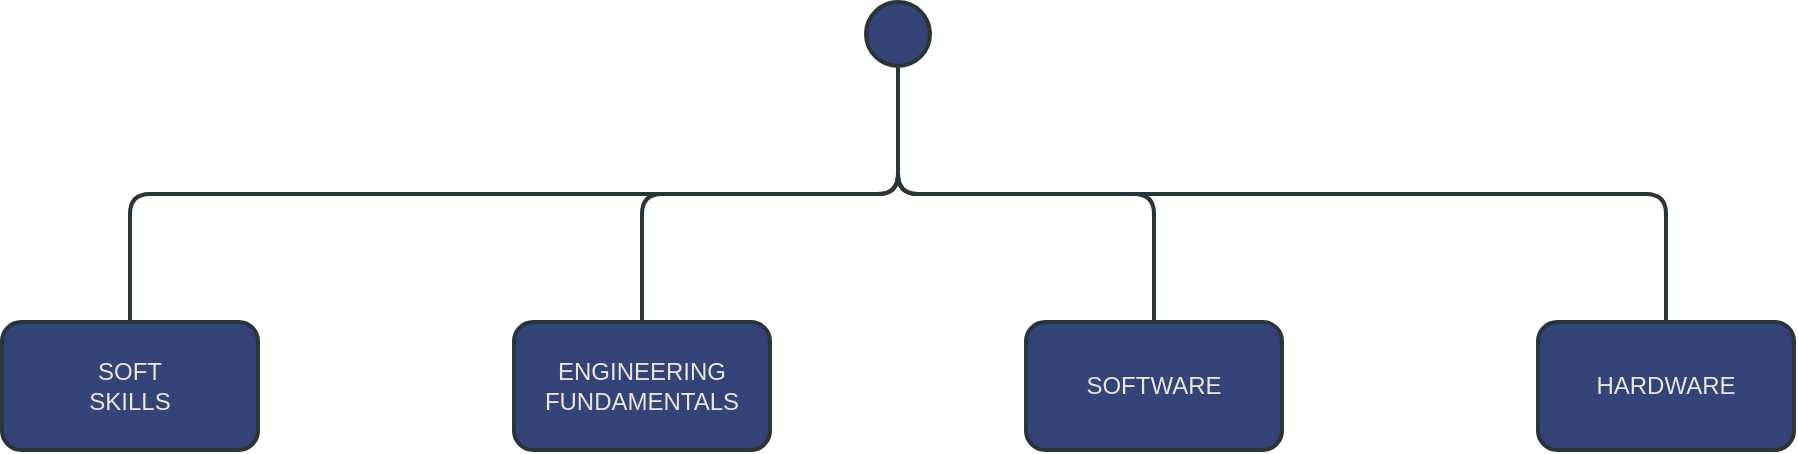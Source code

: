 <mxfile version="24.5.3" type="device" pages="2">
  <diagram name="Page-1" id="CbTUu8CIjIRZ3oDIRdc0">
    <mxGraphModel dx="1000" dy="1519" grid="1" gridSize="8" guides="1" tooltips="1" connect="1" arrows="1" fold="1" page="1" pageScale="1" pageWidth="1920" pageHeight="1200" math="0" shadow="0">
      <root>
        <mxCell id="0" />
        <mxCell id="1" parent="0" />
        <mxCell id="OfKR20l93_WzEu7OyuOW-2" value="" style="ellipse;whiteSpace=wrap;html=1;aspect=fixed;fillColor=#344378;strokeColor=#2B3439;strokeWidth=2;" vertex="1" parent="1">
          <mxGeometry x="528" y="320" width="32" height="32" as="geometry" />
        </mxCell>
        <mxCell id="OfKR20l93_WzEu7OyuOW-3" value="SOFT&lt;div&gt;SKILLS&lt;/div&gt;" style="rounded=1;whiteSpace=wrap;html=1;fillColor=#344378;strokeColor=#2B3439;fontColor=#EDE4DA;strokeWidth=2;" vertex="1" parent="1">
          <mxGeometry x="96" y="480" width="128" height="64" as="geometry" />
        </mxCell>
        <mxCell id="OfKR20l93_WzEu7OyuOW-4" value="" style="endArrow=none;html=1;rounded=1;entryX=0.5;entryY=1;entryDx=0;entryDy=0;exitX=0.5;exitY=0;exitDx=0;exitDy=0;strokeColor=#2B3439;edgeStyle=orthogonalEdgeStyle;strokeWidth=2;curved=0;arcSize=20;" edge="1" parent="1" source="OfKR20l93_WzEu7OyuOW-3" target="OfKR20l93_WzEu7OyuOW-2">
          <mxGeometry width="50" height="50" relative="1" as="geometry">
            <mxPoint x="672" y="794" as="sourcePoint" />
            <mxPoint x="722" y="744" as="targetPoint" />
          </mxGeometry>
        </mxCell>
        <mxCell id="psON9EWQ-0nXBF1yr2WG-1" value="SOFTWARE" style="rounded=1;whiteSpace=wrap;html=1;fillColor=#344378;strokeColor=#2B3439;fontColor=#EDE4DA;strokeWidth=2;" vertex="1" parent="1">
          <mxGeometry x="608" y="480" width="128" height="64" as="geometry" />
        </mxCell>
        <mxCell id="psON9EWQ-0nXBF1yr2WG-2" value="HARDWARE" style="rounded=1;whiteSpace=wrap;html=1;fillColor=#344378;strokeColor=#2B3439;fontColor=#EDE4DA;strokeWidth=2;" vertex="1" parent="1">
          <mxGeometry x="864" y="480" width="128" height="64" as="geometry" />
        </mxCell>
        <mxCell id="psON9EWQ-0nXBF1yr2WG-3" value="" style="endArrow=none;html=1;rounded=1;entryX=0.5;entryY=0;entryDx=0;entryDy=0;exitX=0.5;exitY=1;exitDx=0;exitDy=0;strokeColor=#2B3439;edgeStyle=orthogonalEdgeStyle;strokeWidth=2;curved=0;arcSize=20;" edge="1" parent="1" source="OfKR20l93_WzEu7OyuOW-2" target="psON9EWQ-0nXBF1yr2WG-1">
          <mxGeometry width="50" height="50" relative="1" as="geometry">
            <mxPoint x="672" y="328" as="sourcePoint" />
            <mxPoint x="880" y="264" as="targetPoint" />
          </mxGeometry>
        </mxCell>
        <mxCell id="psON9EWQ-0nXBF1yr2WG-4" value="ENGINEERING&lt;div&gt;FUNDAMENTALS&lt;/div&gt;" style="rounded=1;whiteSpace=wrap;html=1;fillColor=#344378;strokeColor=#2B3439;fontColor=#EDE4DA;strokeWidth=2;" vertex="1" parent="1">
          <mxGeometry x="352" y="480" width="128" height="64" as="geometry" />
        </mxCell>
        <mxCell id="psON9EWQ-0nXBF1yr2WG-5" value="" style="endArrow=none;html=1;rounded=1;entryX=0.5;entryY=1;entryDx=0;entryDy=0;exitX=0.5;exitY=0;exitDx=0;exitDy=0;strokeColor=#2B3439;edgeStyle=orthogonalEdgeStyle;strokeWidth=2;curved=0;arcSize=20;" edge="1" parent="1" source="psON9EWQ-0nXBF1yr2WG-4" target="OfKR20l93_WzEu7OyuOW-2">
          <mxGeometry width="50" height="50" relative="1" as="geometry">
            <mxPoint x="400" y="576" as="sourcePoint" />
            <mxPoint x="608" y="512" as="targetPoint" />
          </mxGeometry>
        </mxCell>
        <mxCell id="psON9EWQ-0nXBF1yr2WG-6" value="" style="endArrow=none;html=1;rounded=1;entryX=0.5;entryY=1;entryDx=0;entryDy=0;exitX=0.5;exitY=0;exitDx=0;exitDy=0;strokeColor=#2B3439;edgeStyle=orthogonalEdgeStyle;strokeWidth=2;curved=0;arcSize=20;" edge="1" parent="1" source="psON9EWQ-0nXBF1yr2WG-2" target="OfKR20l93_WzEu7OyuOW-2">
          <mxGeometry width="50" height="50" relative="1" as="geometry">
            <mxPoint x="768" y="264" as="sourcePoint" />
            <mxPoint x="976" y="200" as="targetPoint" />
          </mxGeometry>
        </mxCell>
      </root>
    </mxGraphModel>
  </diagram>
  <diagram id="cfM-dqN0GPkwFNM7L4Jb" name="Colours">
    <mxGraphModel dx="1000" dy="1519" grid="1" gridSize="8" guides="1" tooltips="1" connect="1" arrows="1" fold="1" page="1" pageScale="1" pageWidth="1920" pageHeight="1200" math="0" shadow="0">
      <root>
        <mxCell id="0" />
        <mxCell id="1" parent="0" />
        <mxCell id="e7eDJHrqnYs-NR14eecd-1" value="Name: Blue-Gray&lt;br/&gt;&lt;br&gt;Hex: #5E96D6&lt;br/&gt;&lt;br&gt;&lt;br&gt;&lt;br&gt;Name: American Blue&lt;br/&gt;&lt;br&gt;Hex: #344378&lt;br/&gt;&lt;br&gt;&lt;br&gt;&lt;div&gt;Name: Eerie Black&lt;br/&gt;&lt;br&gt;Hex: #171C1F&lt;br/&gt;&lt;br&gt;&lt;br&gt;&lt;/div&gt;&lt;div&gt;Name: White Chocolate&lt;br/&gt;&lt;br&gt;Hex: #EDE4DA&lt;br/&gt;&lt;br&gt;&lt;br&gt;&lt;/div&gt;&lt;div&gt;Name: Gunmetal&lt;br/&gt;&lt;br&gt;Hex: #2B3439&lt;br/&gt;&lt;br&gt;&lt;br&gt;&lt;/div&gt;" style="text;whiteSpace=wrap;html=1;" vertex="1" parent="1">
          <mxGeometry x="88" y="656" width="184" height="376" as="geometry" />
        </mxCell>
        <mxCell id="e7eDJHrqnYs-NR14eecd-2" value="" style="whiteSpace=wrap;html=1;aspect=fixed;strokeColor=none;fillColor=#5E96D6;" vertex="1" parent="1">
          <mxGeometry x="256" y="640" width="64" height="64" as="geometry" />
        </mxCell>
        <mxCell id="e7eDJHrqnYs-NR14eecd-3" value="" style="whiteSpace=wrap;html=1;aspect=fixed;strokeColor=none;fillColor=#344378;" vertex="1" parent="1">
          <mxGeometry x="256" y="736" width="64" height="64" as="geometry" />
        </mxCell>
        <mxCell id="e7eDJHrqnYs-NR14eecd-4" value="" style="whiteSpace=wrap;html=1;aspect=fixed;strokeColor=none;fillColor=#171C1F;" vertex="1" parent="1">
          <mxGeometry x="256" y="832" width="64" height="64" as="geometry" />
        </mxCell>
        <mxCell id="e7eDJHrqnYs-NR14eecd-5" value="" style="whiteSpace=wrap;html=1;aspect=fixed;strokeColor=none;fillColor=#EDE4DA;" vertex="1" parent="1">
          <mxGeometry x="256" y="928" width="64" height="64" as="geometry" />
        </mxCell>
        <mxCell id="e7eDJHrqnYs-NR14eecd-6" value="" style="whiteSpace=wrap;html=1;aspect=fixed;strokeColor=none;fillColor=#2B3439;" vertex="1" parent="1">
          <mxGeometry x="256" y="1024" width="64" height="64" as="geometry" />
        </mxCell>
      </root>
    </mxGraphModel>
  </diagram>
</mxfile>
